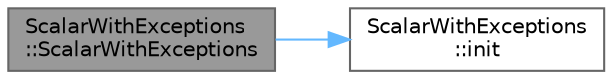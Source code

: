 digraph "ScalarWithExceptions::ScalarWithExceptions"
{
 // LATEX_PDF_SIZE
  bgcolor="transparent";
  edge [fontname=Helvetica,fontsize=10,labelfontname=Helvetica,labelfontsize=10];
  node [fontname=Helvetica,fontsize=10,shape=box,height=0.2,width=0.4];
  rankdir="LR";
  Node1 [id="Node000001",label="ScalarWithExceptions\l::ScalarWithExceptions",height=0.2,width=0.4,color="gray40", fillcolor="grey60", style="filled", fontcolor="black",tooltip=" "];
  Node1 -> Node2 [id="edge2_Node000001_Node000002",color="steelblue1",style="solid",tooltip=" "];
  Node2 [id="Node000002",label="ScalarWithExceptions\l::init",height=0.2,width=0.4,color="grey40", fillcolor="white", style="filled",URL="$class_scalar_with_exceptions.html#afa23d0c7616b5017d4793b27322a2fba",tooltip=" "];
}
